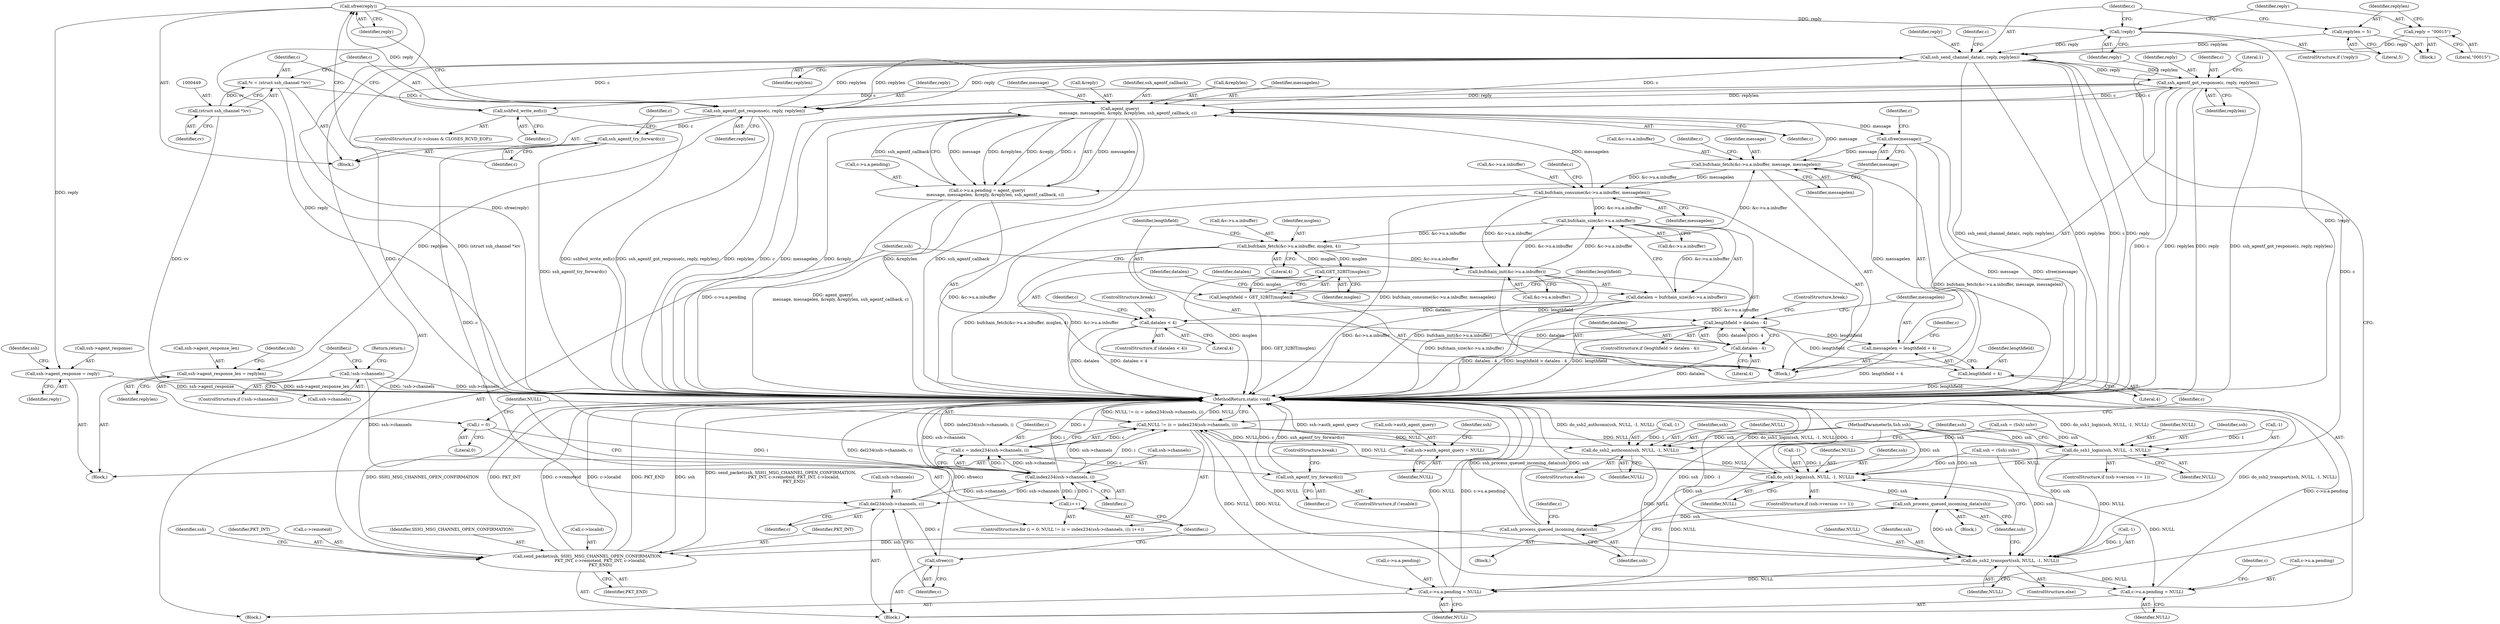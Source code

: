 digraph "0_tartarus_4ff22863d895cb7ebfced4cf923a012a614adaa8@API" {
"1000455" [label="(Call,sfree(reply))"];
"1000451" [label="(Call,ssh_agentf_got_response(c, reply, replylen))"];
"1000446" [label="(Call,*c = (struct ssh_channel *)cv)"];
"1000448" [label="(Call,(struct ssh_channel *)cv)"];
"1000290" [label="(Call,ssh_send_channel_data(c, reply, replylen))"];
"1000181" [label="(Call,ssh_agentf_try_forward(c))"];
"1000150" [label="(Call,c = index234(ssh->channels, i))"];
"1000152" [label="(Call,index234(ssh->channels, i))"];
"1000139" [label="(Call,!ssh->channels)"];
"1000489" [label="(Call,del234(ssh->channels, c))"];
"1000457" [label="(Call,ssh_agentf_try_forward(c))"];
"1000157" [label="(Call,i++)"];
"1000145" [label="(Call,i = 0)"];
"1000284" [label="(Call,reply = \"\0\0\0\1\5\")"];
"1000281" [label="(Call,!reply)"];
"1000455" [label="(Call,sfree(reply))"];
"1000287" [label="(Call,replylen = 5)"];
"1000432" [label="(Call,ssh_agentf_got_response(c, reply, replylen))"];
"1000412" [label="(Call,agent_query(\n            message, messagelen, &reply, &replylen, ssh_agentf_callback, c))"];
"1000383" [label="(Call,bufchain_fetch(&c->u.a.inbuffer, message, messagelen))"];
"1000356" [label="(Call,bufchain_fetch(&c->u.a.inbuffer, msglen, 4))"];
"1000342" [label="(Call,bufchain_size(&c->u.a.inbuffer))"];
"1000468" [label="(Call,bufchain_init(&c->u.a.inbuffer))"];
"1000394" [label="(Call,bufchain_consume(&c->u.a.inbuffer, messagelen))"];
"1000369" [label="(Call,GET_32BIT(msglen))"];
"1000421" [label="(Call,sfree(message))"];
"1000378" [label="(Call,messagelen = lengthfield + 4)"];
"1000372" [label="(Call,lengthfield > datalen - 4)"];
"1000367" [label="(Call,lengthfield = GET_32BIT(msglen))"];
"1000374" [label="(Call,datalen - 4)"];
"1000352" [label="(Call,datalen < 4)"];
"1000340" [label="(Call,datalen = bufchain_size(&c->u.a.inbuffer))"];
"1000206" [label="(Call,ssh->agent_response = reply)"];
"1000404" [label="(Call,c->u.a.pending = agent_query(\n            message, messagelen, &reply, &replylen, ssh_agentf_callback, c))"];
"1000380" [label="(Call,lengthfield + 4)"];
"1000442" [label="(Call,sshfwd_write_eof(c))"];
"1000211" [label="(Call,ssh->agent_response_len = replylen)"];
"1000148" [label="(Call,NULL != (c = index234(ssh->channels, i)))"];
"1000201" [label="(Call,ssh->auth_agent_query = NULL)"];
"1000222" [label="(Call,do_ssh1_login(ssh, NULL, -1, NULL))"];
"1000253" [label="(Call,do_ssh1_login(ssh, NULL, -1, NULL))"];
"1000266" [label="(Call,ssh_process_queued_incoming_data(ssh))"];
"1000268" [label="(Call,ssh_process_queued_incoming_data(ssh))"];
"1000477" [label="(Call,send_packet(ssh, SSH1_MSG_CHANNEL_OPEN_CONFIRMATION,\n                    PKT_INT, c->remoteid, PKT_INT, c->localid,\n                    PKT_END))"];
"1000271" [label="(Call,c->u.a.pending = NULL)"];
"1000459" [label="(Call,c->u.a.pending = NULL)"];
"1000260" [label="(Call,do_ssh2_transport(ssh, NULL, -1, NULL))"];
"1000229" [label="(Call,do_ssh2_authconn(ssh, NULL, -1, NULL))"];
"1000494" [label="(Call,sfree(c))"];
"1000281" [label="(Call,!reply)"];
"1000458" [label="(Identifier,c)"];
"1000222" [label="(Call,do_ssh1_login(ssh, NULL, -1, NULL))"];
"1000473" [label="(Identifier,c)"];
"1000421" [label="(Call,sfree(message))"];
"1000393" [label="(Identifier,messagelen)"];
"1000354" [label="(Literal,4)"];
"1000373" [label="(Identifier,lengthfield)"];
"1000183" [label="(ControlStructure,break;)"];
"1000381" [label="(Identifier,lengthfield)"];
"1000266" [label="(Call,ssh_process_queued_incoming_data(ssh))"];
"1000371" [label="(ControlStructure,if (lengthfield > datalen - 4))"];
"1000262" [label="(Identifier,NULL)"];
"1000205" [label="(Identifier,NULL)"];
"1000454" [label="(Identifier,replylen)"];
"1000219" [label="(Identifier,ssh)"];
"1000291" [label="(Identifier,c)"];
"1000443" [label="(Identifier,c)"];
"1000285" [label="(Identifier,reply)"];
"1000194" [label="(Block,)"];
"1000369" [label="(Call,GET_32BIT(msglen))"];
"1000235" [label="(Block,)"];
"1000481" [label="(Call,c->remoteid)"];
"1000446" [label="(Call,*c = (struct ssh_channel *)cv)"];
"1000231" [label="(Identifier,NULL)"];
"1000208" [label="(Identifier,ssh)"];
"1000341" [label="(Identifier,datalen)"];
"1000432" [label="(Call,ssh_agentf_got_response(c, reply, replylen))"];
"1000270" [label="(Block,)"];
"1000202" [label="(Call,ssh->auth_agent_query)"];
"1000140" [label="(Call,ssh->channels)"];
"1000227" [label="(Identifier,NULL)"];
"1000287" [label="(Call,replylen = 5)"];
"1000290" [label="(Call,ssh_send_channel_data(c, reply, replylen))"];
"1000271" [label="(Call,c->u.a.pending = NULL)"];
"1000211" [label="(Call,ssh->agent_response_len = replylen)"];
"1000435" [label="(Identifier,replylen)"];
"1000256" [label="(Call,-1)"];
"1000143" [label="(Return,return;)"];
"1000413" [label="(Identifier,message)"];
"1000230" [label="(Identifier,ssh)"];
"1000232" [label="(Call,-1)"];
"1000280" [label="(ControlStructure,if (!reply))"];
"1000352" [label="(Call,datalen < 4)"];
"1000356" [label="(Call,bufchain_fetch(&c->u.a.inbuffer, msglen, 4))"];
"1000355" [label="(ControlStructure,break;)"];
"1000293" [label="(Identifier,replylen)"];
"1000374" [label="(Call,datalen - 4)"];
"1000372" [label="(Call,lengthfield > datalen - 4)"];
"1000368" [label="(Identifier,lengthfield)"];
"1000258" [label="(Identifier,NULL)"];
"1000375" [label="(Identifier,datalen)"];
"1000488" [label="(Identifier,PKT_END)"];
"1000448" [label="(Call,(struct ssh_channel *)cv)"];
"1000292" [label="(Identifier,reply)"];
"1000412" [label="(Call,agent_query(\n            message, messagelen, &reply, &replylen, ssh_agentf_callback, c))"];
"1000457" [label="(Call,ssh_agentf_try_forward(c))"];
"1000282" [label="(Identifier,reply)"];
"1000269" [label="(Identifier,ssh)"];
"1000263" [label="(Call,-1)"];
"1000415" [label="(Call,&reply)"];
"1000151" [label="(Identifier,c)"];
"1000377" [label="(ControlStructure,break;)"];
"1000388" [label="(Identifier,c)"];
"1000255" [label="(Identifier,NULL)"];
"1000479" [label="(Identifier,SSH1_MSG_CHANNEL_OPEN_CONFIRMATION)"];
"1000404" [label="(Call,c->u.a.pending = agent_query(\n            message, messagelen, &reply, &replylen, ssh_agentf_callback, c))"];
"1000459" [label="(Call,c->u.a.pending = NULL)"];
"1000286" [label="(Literal,\"\0\0\0\1\5\")"];
"1000419" [label="(Identifier,ssh_agentf_callback)"];
"1000382" [label="(Literal,4)"];
"1000450" [label="(Identifier,cv)"];
"1000343" [label="(Call,&c->u.a.inbuffer)"];
"1000380" [label="(Call,lengthfield + 4)"];
"1000289" [label="(Literal,5)"];
"1000493" [label="(Identifier,c)"];
"1000384" [label="(Call,&c->u.a.inbuffer)"];
"1000181" [label="(Call,ssh_agentf_try_forward(c))"];
"1000223" [label="(Identifier,ssh)"];
"1000370" [label="(Identifier,msglen)"];
"1000162" [label="(Identifier,c)"];
"1000215" [label="(Identifier,replylen)"];
"1000164" [label="(Block,)"];
"1000395" [label="(Call,&c->u.a.inbuffer)"];
"1000361" [label="(Identifier,c)"];
"1000267" [label="(Identifier,ssh)"];
"1000366" [label="(Literal,4)"];
"1000455" [label="(Call,sfree(reply))"];
"1000417" [label="(Call,&replylen)"];
"1000394" [label="(Call,bufchain_consume(&c->u.a.inbuffer, messagelen))"];
"1000342" [label="(Call,bufchain_size(&c->u.a.inbuffer))"];
"1000453" [label="(Identifier,reply)"];
"1000288" [label="(Identifier,replylen)"];
"1000147" [label="(Literal,0)"];
"1000284" [label="(Call,reply = \"\0\0\0\1\5\")"];
"1000216" [label="(ControlStructure,if (ssh->version == 1))"];
"1000149" [label="(Identifier,NULL)"];
"1000399" [label="(Identifier,c)"];
"1000463" [label="(Identifier,c)"];
"1000238" [label="(Identifier,ssh)"];
"1000452" [label="(Identifier,c)"];
"1000444" [label="(Block,)"];
"1000468" [label="(Call,bufchain_init(&c->u.a.inbuffer))"];
"1000254" [label="(Identifier,ssh)"];
"1000158" [label="(Identifier,i)"];
"1000495" [label="(Identifier,c)"];
"1000144" [label="(ControlStructure,for (i = 0; NULL != (c = index234(ssh->channels, i)); i++))"];
"1000353" [label="(Identifier,datalen)"];
"1000178" [label="(ControlStructure,if (!enable))"];
"1000138" [label="(ControlStructure,if (!ssh->channels))"];
"1000272" [label="(Call,c->u.a.pending)"];
"1000340" [label="(Call,datalen = bufchain_size(&c->u.a.inbuffer))"];
"1000379" [label="(Identifier,messagelen)"];
"1000261" [label="(Identifier,ssh)"];
"1000478" [label="(Identifier,ssh)"];
"1000451" [label="(Call,ssh_agentf_got_response(c, reply, replylen))"];
"1000496" [label="(MethodReturn,static void)"];
"1000485" [label="(Call,c->localid)"];
"1000206" [label="(Call,ssh->agent_response = reply)"];
"1000447" [label="(Identifier,c)"];
"1000115" [label="(MethodParameterIn,Ssh ssh)"];
"1000408" [label="(Identifier,c)"];
"1000484" [label="(Identifier,PKT_INT)"];
"1000283" [label="(Block,)"];
"1000210" [label="(Identifier,reply)"];
"1000469" [label="(Call,&c->u.a.inbuffer)"];
"1000460" [label="(Call,c->u.a.pending)"];
"1000150" [label="(Call,c = index234(ssh->channels, i))"];
"1000139" [label="(Call,!ssh->channels)"];
"1000253" [label="(Call,do_ssh1_login(ssh, NULL, -1, NULL))"];
"1000365" [label="(Identifier,msglen)"];
"1000201" [label="(Call,ssh->auth_agent_query = NULL)"];
"1000268" [label="(Call,ssh_process_queued_incoming_data(ssh))"];
"1000145" [label="(Call,i = 0)"];
"1000307" [label="(Identifier,c)"];
"1000357" [label="(Call,&c->u.a.inbuffer)"];
"1000265" [label="(Identifier,NULL)"];
"1000433" [label="(Identifier,c)"];
"1000153" [label="(Call,ssh->channels)"];
"1000383" [label="(Call,bufchain_fetch(&c->u.a.inbuffer, message, messagelen))"];
"1000442" [label="(Call,sshfwd_write_eof(c))"];
"1000157" [label="(Call,i++)"];
"1000491" [label="(Identifier,ssh)"];
"1000234" [label="(Identifier,NULL)"];
"1000467" [label="(Identifier,NULL)"];
"1000414" [label="(Identifier,messagelen)"];
"1000489" [label="(Call,del234(ssh->channels, c))"];
"1000260" [label="(Call,do_ssh2_transport(ssh, NULL, -1, NULL))"];
"1000212" [label="(Call,ssh->agent_response_len)"];
"1000148" [label="(Call,NULL != (c = index234(ssh->channels, i)))"];
"1000490" [label="(Call,ssh->channels)"];
"1000422" [label="(Identifier,message)"];
"1000159" [label="(Block,)"];
"1000378" [label="(Call,messagelen = lengthfield + 4)"];
"1000367" [label="(Call,lengthfield = GET_32BIT(msglen))"];
"1000427" [label="(Identifier,c)"];
"1000207" [label="(Call,ssh->agent_response)"];
"1000480" [label="(Identifier,PKT_INT)"];
"1000403" [label="(Identifier,messagelen)"];
"1000420" [label="(Identifier,c)"];
"1000456" [label="(Identifier,reply)"];
"1000229" [label="(Call,do_ssh2_authconn(ssh, NULL, -1, NULL))"];
"1000237" [label="(Call,ssh = (Ssh) sshv)"];
"1000228" [label="(ControlStructure,else)"];
"1000152" [label="(Call,index234(ssh->channels, i))"];
"1000196" [label="(Call,ssh = (Ssh) sshv)"];
"1000477" [label="(Call,send_packet(ssh, SSH1_MSG_CHANNEL_OPEN_CONFIRMATION,\n                    PKT_INT, c->remoteid, PKT_INT, c->localid,\n                    PKT_END))"];
"1000225" [label="(Call,-1)"];
"1000405" [label="(Call,c->u.a.pending)"];
"1000275" [label="(Identifier,c)"];
"1000247" [label="(ControlStructure,if (ssh->version == 1))"];
"1000259" [label="(ControlStructure,else)"];
"1000182" [label="(Identifier,c)"];
"1000156" [label="(Identifier,i)"];
"1000224" [label="(Identifier,NULL)"];
"1000392" [label="(Identifier,message)"];
"1000279" [label="(Identifier,NULL)"];
"1000436" [label="(ControlStructure,if (c->closes & CLOSES_RCVD_EOF))"];
"1000494" [label="(Call,sfree(c))"];
"1000339" [label="(Block,)"];
"1000338" [label="(Literal,1)"];
"1000146" [label="(Identifier,i)"];
"1000434" [label="(Identifier,reply)"];
"1000213" [label="(Identifier,ssh)"];
"1000376" [label="(Literal,4)"];
"1000351" [label="(ControlStructure,if (datalen < 4))"];
"1000455" -> "1000444"  [label="AST: "];
"1000455" -> "1000456"  [label="CFG: "];
"1000456" -> "1000455"  [label="AST: "];
"1000458" -> "1000455"  [label="CFG: "];
"1000455" -> "1000496"  [label="DDG: sfree(reply)"];
"1000455" -> "1000496"  [label="DDG: reply"];
"1000455" -> "1000206"  [label="DDG: reply"];
"1000455" -> "1000281"  [label="DDG: reply"];
"1000451" -> "1000455"  [label="DDG: reply"];
"1000451" -> "1000444"  [label="AST: "];
"1000451" -> "1000454"  [label="CFG: "];
"1000452" -> "1000451"  [label="AST: "];
"1000453" -> "1000451"  [label="AST: "];
"1000454" -> "1000451"  [label="AST: "];
"1000456" -> "1000451"  [label="CFG: "];
"1000451" -> "1000496"  [label="DDG: ssh_agentf_got_response(c, reply, replylen)"];
"1000451" -> "1000496"  [label="DDG: replylen"];
"1000451" -> "1000211"  [label="DDG: replylen"];
"1000451" -> "1000290"  [label="DDG: replylen"];
"1000446" -> "1000451"  [label="DDG: c"];
"1000290" -> "1000451"  [label="DDG: reply"];
"1000290" -> "1000451"  [label="DDG: replylen"];
"1000432" -> "1000451"  [label="DDG: reply"];
"1000432" -> "1000451"  [label="DDG: replylen"];
"1000451" -> "1000457"  [label="DDG: c"];
"1000446" -> "1000444"  [label="AST: "];
"1000446" -> "1000448"  [label="CFG: "];
"1000447" -> "1000446"  [label="AST: "];
"1000448" -> "1000446"  [label="AST: "];
"1000452" -> "1000446"  [label="CFG: "];
"1000446" -> "1000496"  [label="DDG: (struct ssh_channel *)cv"];
"1000448" -> "1000446"  [label="DDG: cv"];
"1000448" -> "1000450"  [label="CFG: "];
"1000449" -> "1000448"  [label="AST: "];
"1000450" -> "1000448"  [label="AST: "];
"1000448" -> "1000496"  [label="DDG: cv"];
"1000290" -> "1000270"  [label="AST: "];
"1000290" -> "1000293"  [label="CFG: "];
"1000291" -> "1000290"  [label="AST: "];
"1000292" -> "1000290"  [label="AST: "];
"1000293" -> "1000290"  [label="AST: "];
"1000307" -> "1000290"  [label="CFG: "];
"1000290" -> "1000496"  [label="DDG: c"];
"1000290" -> "1000496"  [label="DDG: reply"];
"1000290" -> "1000496"  [label="DDG: ssh_send_channel_data(c, reply, replylen)"];
"1000290" -> "1000496"  [label="DDG: replylen"];
"1000181" -> "1000290"  [label="DDG: c"];
"1000150" -> "1000290"  [label="DDG: c"];
"1000284" -> "1000290"  [label="DDG: reply"];
"1000281" -> "1000290"  [label="DDG: reply"];
"1000287" -> "1000290"  [label="DDG: replylen"];
"1000290" -> "1000412"  [label="DDG: c"];
"1000290" -> "1000432"  [label="DDG: reply"];
"1000290" -> "1000432"  [label="DDG: replylen"];
"1000290" -> "1000442"  [label="DDG: c"];
"1000181" -> "1000178"  [label="AST: "];
"1000181" -> "1000182"  [label="CFG: "];
"1000182" -> "1000181"  [label="AST: "];
"1000183" -> "1000181"  [label="CFG: "];
"1000181" -> "1000496"  [label="DDG: c"];
"1000181" -> "1000496"  [label="DDG: ssh_agentf_try_forward(c)"];
"1000150" -> "1000181"  [label="DDG: c"];
"1000150" -> "1000148"  [label="AST: "];
"1000150" -> "1000152"  [label="CFG: "];
"1000151" -> "1000150"  [label="AST: "];
"1000152" -> "1000150"  [label="AST: "];
"1000148" -> "1000150"  [label="CFG: "];
"1000150" -> "1000496"  [label="DDG: c"];
"1000150" -> "1000496"  [label="DDG: index234(ssh->channels, i)"];
"1000150" -> "1000148"  [label="DDG: c"];
"1000152" -> "1000150"  [label="DDG: ssh->channels"];
"1000152" -> "1000150"  [label="DDG: i"];
"1000152" -> "1000156"  [label="CFG: "];
"1000153" -> "1000152"  [label="AST: "];
"1000156" -> "1000152"  [label="AST: "];
"1000152" -> "1000496"  [label="DDG: ssh->channels"];
"1000152" -> "1000496"  [label="DDG: i"];
"1000152" -> "1000148"  [label="DDG: ssh->channels"];
"1000152" -> "1000148"  [label="DDG: i"];
"1000139" -> "1000152"  [label="DDG: ssh->channels"];
"1000489" -> "1000152"  [label="DDG: ssh->channels"];
"1000157" -> "1000152"  [label="DDG: i"];
"1000145" -> "1000152"  [label="DDG: i"];
"1000152" -> "1000157"  [label="DDG: i"];
"1000152" -> "1000489"  [label="DDG: ssh->channels"];
"1000139" -> "1000138"  [label="AST: "];
"1000139" -> "1000140"  [label="CFG: "];
"1000140" -> "1000139"  [label="AST: "];
"1000143" -> "1000139"  [label="CFG: "];
"1000146" -> "1000139"  [label="CFG: "];
"1000139" -> "1000496"  [label="DDG: !ssh->channels"];
"1000139" -> "1000496"  [label="DDG: ssh->channels"];
"1000489" -> "1000159"  [label="AST: "];
"1000489" -> "1000493"  [label="CFG: "];
"1000490" -> "1000489"  [label="AST: "];
"1000493" -> "1000489"  [label="AST: "];
"1000495" -> "1000489"  [label="CFG: "];
"1000489" -> "1000496"  [label="DDG: del234(ssh->channels, c)"];
"1000457" -> "1000489"  [label="DDG: c"];
"1000489" -> "1000494"  [label="DDG: c"];
"1000457" -> "1000444"  [label="AST: "];
"1000457" -> "1000458"  [label="CFG: "];
"1000458" -> "1000457"  [label="AST: "];
"1000463" -> "1000457"  [label="CFG: "];
"1000457" -> "1000496"  [label="DDG: ssh_agentf_try_forward(c)"];
"1000157" -> "1000144"  [label="AST: "];
"1000157" -> "1000158"  [label="CFG: "];
"1000158" -> "1000157"  [label="AST: "];
"1000149" -> "1000157"  [label="CFG: "];
"1000145" -> "1000144"  [label="AST: "];
"1000145" -> "1000147"  [label="CFG: "];
"1000146" -> "1000145"  [label="AST: "];
"1000147" -> "1000145"  [label="AST: "];
"1000149" -> "1000145"  [label="CFG: "];
"1000284" -> "1000283"  [label="AST: "];
"1000284" -> "1000286"  [label="CFG: "];
"1000285" -> "1000284"  [label="AST: "];
"1000286" -> "1000284"  [label="AST: "];
"1000288" -> "1000284"  [label="CFG: "];
"1000281" -> "1000280"  [label="AST: "];
"1000281" -> "1000282"  [label="CFG: "];
"1000282" -> "1000281"  [label="AST: "];
"1000285" -> "1000281"  [label="CFG: "];
"1000291" -> "1000281"  [label="CFG: "];
"1000281" -> "1000496"  [label="DDG: !reply"];
"1000287" -> "1000283"  [label="AST: "];
"1000287" -> "1000289"  [label="CFG: "];
"1000288" -> "1000287"  [label="AST: "];
"1000289" -> "1000287"  [label="AST: "];
"1000291" -> "1000287"  [label="CFG: "];
"1000432" -> "1000339"  [label="AST: "];
"1000432" -> "1000435"  [label="CFG: "];
"1000433" -> "1000432"  [label="AST: "];
"1000434" -> "1000432"  [label="AST: "];
"1000435" -> "1000432"  [label="AST: "];
"1000338" -> "1000432"  [label="CFG: "];
"1000432" -> "1000496"  [label="DDG: reply"];
"1000432" -> "1000496"  [label="DDG: ssh_agentf_got_response(c, reply, replylen)"];
"1000432" -> "1000496"  [label="DDG: c"];
"1000432" -> "1000496"  [label="DDG: replylen"];
"1000432" -> "1000412"  [label="DDG: c"];
"1000412" -> "1000432"  [label="DDG: c"];
"1000432" -> "1000442"  [label="DDG: c"];
"1000412" -> "1000404"  [label="AST: "];
"1000412" -> "1000420"  [label="CFG: "];
"1000413" -> "1000412"  [label="AST: "];
"1000414" -> "1000412"  [label="AST: "];
"1000415" -> "1000412"  [label="AST: "];
"1000417" -> "1000412"  [label="AST: "];
"1000419" -> "1000412"  [label="AST: "];
"1000420" -> "1000412"  [label="AST: "];
"1000404" -> "1000412"  [label="CFG: "];
"1000412" -> "1000496"  [label="DDG: c"];
"1000412" -> "1000496"  [label="DDG: messagelen"];
"1000412" -> "1000496"  [label="DDG: &reply"];
"1000412" -> "1000496"  [label="DDG: &replylen"];
"1000412" -> "1000496"  [label="DDG: ssh_agentf_callback"];
"1000412" -> "1000404"  [label="DDG: messagelen"];
"1000412" -> "1000404"  [label="DDG: &reply"];
"1000412" -> "1000404"  [label="DDG: ssh_agentf_callback"];
"1000412" -> "1000404"  [label="DDG: message"];
"1000412" -> "1000404"  [label="DDG: &replylen"];
"1000412" -> "1000404"  [label="DDG: c"];
"1000383" -> "1000412"  [label="DDG: message"];
"1000394" -> "1000412"  [label="DDG: messagelen"];
"1000412" -> "1000421"  [label="DDG: message"];
"1000383" -> "1000339"  [label="AST: "];
"1000383" -> "1000393"  [label="CFG: "];
"1000384" -> "1000383"  [label="AST: "];
"1000392" -> "1000383"  [label="AST: "];
"1000393" -> "1000383"  [label="AST: "];
"1000399" -> "1000383"  [label="CFG: "];
"1000383" -> "1000496"  [label="DDG: bufchain_fetch(&c->u.a.inbuffer, message, messagelen)"];
"1000356" -> "1000383"  [label="DDG: &c->u.a.inbuffer"];
"1000421" -> "1000383"  [label="DDG: message"];
"1000378" -> "1000383"  [label="DDG: messagelen"];
"1000383" -> "1000394"  [label="DDG: &c->u.a.inbuffer"];
"1000383" -> "1000394"  [label="DDG: messagelen"];
"1000356" -> "1000339"  [label="AST: "];
"1000356" -> "1000366"  [label="CFG: "];
"1000357" -> "1000356"  [label="AST: "];
"1000365" -> "1000356"  [label="AST: "];
"1000366" -> "1000356"  [label="AST: "];
"1000368" -> "1000356"  [label="CFG: "];
"1000356" -> "1000496"  [label="DDG: bufchain_fetch(&c->u.a.inbuffer, msglen, 4)"];
"1000356" -> "1000496"  [label="DDG: &c->u.a.inbuffer"];
"1000342" -> "1000356"  [label="DDG: &c->u.a.inbuffer"];
"1000369" -> "1000356"  [label="DDG: msglen"];
"1000356" -> "1000369"  [label="DDG: msglen"];
"1000356" -> "1000468"  [label="DDG: &c->u.a.inbuffer"];
"1000342" -> "1000340"  [label="AST: "];
"1000342" -> "1000343"  [label="CFG: "];
"1000343" -> "1000342"  [label="AST: "];
"1000340" -> "1000342"  [label="CFG: "];
"1000342" -> "1000496"  [label="DDG: &c->u.a.inbuffer"];
"1000342" -> "1000340"  [label="DDG: &c->u.a.inbuffer"];
"1000468" -> "1000342"  [label="DDG: &c->u.a.inbuffer"];
"1000394" -> "1000342"  [label="DDG: &c->u.a.inbuffer"];
"1000342" -> "1000468"  [label="DDG: &c->u.a.inbuffer"];
"1000468" -> "1000159"  [label="AST: "];
"1000468" -> "1000469"  [label="CFG: "];
"1000469" -> "1000468"  [label="AST: "];
"1000478" -> "1000468"  [label="CFG: "];
"1000468" -> "1000496"  [label="DDG: bufchain_init(&c->u.a.inbuffer)"];
"1000468" -> "1000496"  [label="DDG: &c->u.a.inbuffer"];
"1000394" -> "1000468"  [label="DDG: &c->u.a.inbuffer"];
"1000394" -> "1000339"  [label="AST: "];
"1000394" -> "1000403"  [label="CFG: "];
"1000395" -> "1000394"  [label="AST: "];
"1000403" -> "1000394"  [label="AST: "];
"1000408" -> "1000394"  [label="CFG: "];
"1000394" -> "1000496"  [label="DDG: bufchain_consume(&c->u.a.inbuffer, messagelen)"];
"1000394" -> "1000496"  [label="DDG: &c->u.a.inbuffer"];
"1000369" -> "1000367"  [label="AST: "];
"1000369" -> "1000370"  [label="CFG: "];
"1000370" -> "1000369"  [label="AST: "];
"1000367" -> "1000369"  [label="CFG: "];
"1000369" -> "1000496"  [label="DDG: msglen"];
"1000369" -> "1000367"  [label="DDG: msglen"];
"1000421" -> "1000339"  [label="AST: "];
"1000421" -> "1000422"  [label="CFG: "];
"1000422" -> "1000421"  [label="AST: "];
"1000427" -> "1000421"  [label="CFG: "];
"1000421" -> "1000496"  [label="DDG: message"];
"1000421" -> "1000496"  [label="DDG: sfree(message)"];
"1000378" -> "1000339"  [label="AST: "];
"1000378" -> "1000380"  [label="CFG: "];
"1000379" -> "1000378"  [label="AST: "];
"1000380" -> "1000378"  [label="AST: "];
"1000388" -> "1000378"  [label="CFG: "];
"1000378" -> "1000496"  [label="DDG: lengthfield + 4"];
"1000372" -> "1000378"  [label="DDG: lengthfield"];
"1000372" -> "1000371"  [label="AST: "];
"1000372" -> "1000374"  [label="CFG: "];
"1000373" -> "1000372"  [label="AST: "];
"1000374" -> "1000372"  [label="AST: "];
"1000377" -> "1000372"  [label="CFG: "];
"1000379" -> "1000372"  [label="CFG: "];
"1000372" -> "1000496"  [label="DDG: lengthfield"];
"1000372" -> "1000496"  [label="DDG: lengthfield > datalen - 4"];
"1000372" -> "1000496"  [label="DDG: datalen - 4"];
"1000367" -> "1000372"  [label="DDG: lengthfield"];
"1000374" -> "1000372"  [label="DDG: datalen"];
"1000374" -> "1000372"  [label="DDG: 4"];
"1000372" -> "1000380"  [label="DDG: lengthfield"];
"1000367" -> "1000339"  [label="AST: "];
"1000368" -> "1000367"  [label="AST: "];
"1000373" -> "1000367"  [label="CFG: "];
"1000367" -> "1000496"  [label="DDG: GET_32BIT(msglen)"];
"1000374" -> "1000376"  [label="CFG: "];
"1000375" -> "1000374"  [label="AST: "];
"1000376" -> "1000374"  [label="AST: "];
"1000374" -> "1000496"  [label="DDG: datalen"];
"1000352" -> "1000374"  [label="DDG: datalen"];
"1000352" -> "1000351"  [label="AST: "];
"1000352" -> "1000354"  [label="CFG: "];
"1000353" -> "1000352"  [label="AST: "];
"1000354" -> "1000352"  [label="AST: "];
"1000355" -> "1000352"  [label="CFG: "];
"1000361" -> "1000352"  [label="CFG: "];
"1000352" -> "1000496"  [label="DDG: datalen"];
"1000352" -> "1000496"  [label="DDG: datalen < 4"];
"1000340" -> "1000352"  [label="DDG: datalen"];
"1000340" -> "1000339"  [label="AST: "];
"1000341" -> "1000340"  [label="AST: "];
"1000353" -> "1000340"  [label="CFG: "];
"1000340" -> "1000496"  [label="DDG: bufchain_size(&c->u.a.inbuffer)"];
"1000206" -> "1000194"  [label="AST: "];
"1000206" -> "1000210"  [label="CFG: "];
"1000207" -> "1000206"  [label="AST: "];
"1000210" -> "1000206"  [label="AST: "];
"1000213" -> "1000206"  [label="CFG: "];
"1000206" -> "1000496"  [label="DDG: ssh->agent_response"];
"1000404" -> "1000339"  [label="AST: "];
"1000405" -> "1000404"  [label="AST: "];
"1000422" -> "1000404"  [label="CFG: "];
"1000404" -> "1000496"  [label="DDG: c->u.a.pending"];
"1000404" -> "1000496"  [label="DDG: agent_query(\n            message, messagelen, &reply, &replylen, ssh_agentf_callback, c)"];
"1000380" -> "1000382"  [label="CFG: "];
"1000381" -> "1000380"  [label="AST: "];
"1000382" -> "1000380"  [label="AST: "];
"1000380" -> "1000496"  [label="DDG: lengthfield"];
"1000442" -> "1000436"  [label="AST: "];
"1000442" -> "1000443"  [label="CFG: "];
"1000443" -> "1000442"  [label="AST: "];
"1000447" -> "1000442"  [label="CFG: "];
"1000442" -> "1000496"  [label="DDG: sshfwd_write_eof(c)"];
"1000211" -> "1000194"  [label="AST: "];
"1000211" -> "1000215"  [label="CFG: "];
"1000212" -> "1000211"  [label="AST: "];
"1000215" -> "1000211"  [label="AST: "];
"1000219" -> "1000211"  [label="CFG: "];
"1000211" -> "1000496"  [label="DDG: ssh->agent_response_len"];
"1000148" -> "1000144"  [label="AST: "];
"1000149" -> "1000148"  [label="AST: "];
"1000162" -> "1000148"  [label="CFG: "];
"1000496" -> "1000148"  [label="CFG: "];
"1000148" -> "1000496"  [label="DDG: NULL != (c = index234(ssh->channels, i))"];
"1000148" -> "1000496"  [label="DDG: NULL"];
"1000253" -> "1000148"  [label="DDG: NULL"];
"1000260" -> "1000148"  [label="DDG: NULL"];
"1000148" -> "1000201"  [label="DDG: NULL"];
"1000148" -> "1000222"  [label="DDG: NULL"];
"1000148" -> "1000229"  [label="DDG: NULL"];
"1000148" -> "1000271"  [label="DDG: NULL"];
"1000148" -> "1000459"  [label="DDG: NULL"];
"1000201" -> "1000194"  [label="AST: "];
"1000201" -> "1000205"  [label="CFG: "];
"1000202" -> "1000201"  [label="AST: "];
"1000205" -> "1000201"  [label="AST: "];
"1000208" -> "1000201"  [label="CFG: "];
"1000201" -> "1000496"  [label="DDG: ssh->auth_agent_query"];
"1000222" -> "1000216"  [label="AST: "];
"1000222" -> "1000227"  [label="CFG: "];
"1000223" -> "1000222"  [label="AST: "];
"1000224" -> "1000222"  [label="AST: "];
"1000225" -> "1000222"  [label="AST: "];
"1000227" -> "1000222"  [label="AST: "];
"1000238" -> "1000222"  [label="CFG: "];
"1000222" -> "1000496"  [label="DDG: do_ssh1_login(ssh, NULL, -1, NULL)"];
"1000196" -> "1000222"  [label="DDG: ssh"];
"1000115" -> "1000222"  [label="DDG: ssh"];
"1000225" -> "1000222"  [label="DDG: 1"];
"1000222" -> "1000253"  [label="DDG: NULL"];
"1000222" -> "1000260"  [label="DDG: NULL"];
"1000253" -> "1000247"  [label="AST: "];
"1000253" -> "1000258"  [label="CFG: "];
"1000254" -> "1000253"  [label="AST: "];
"1000255" -> "1000253"  [label="AST: "];
"1000256" -> "1000253"  [label="AST: "];
"1000258" -> "1000253"  [label="AST: "];
"1000267" -> "1000253"  [label="CFG: "];
"1000253" -> "1000496"  [label="DDG: do_ssh1_login(ssh, NULL, -1, NULL)"];
"1000253" -> "1000496"  [label="DDG: -1"];
"1000237" -> "1000253"  [label="DDG: ssh"];
"1000115" -> "1000253"  [label="DDG: ssh"];
"1000229" -> "1000253"  [label="DDG: NULL"];
"1000256" -> "1000253"  [label="DDG: 1"];
"1000253" -> "1000266"  [label="DDG: ssh"];
"1000253" -> "1000271"  [label="DDG: NULL"];
"1000253" -> "1000459"  [label="DDG: NULL"];
"1000266" -> "1000235"  [label="AST: "];
"1000266" -> "1000267"  [label="CFG: "];
"1000267" -> "1000266"  [label="AST: "];
"1000269" -> "1000266"  [label="CFG: "];
"1000260" -> "1000266"  [label="DDG: ssh"];
"1000115" -> "1000266"  [label="DDG: ssh"];
"1000266" -> "1000268"  [label="DDG: ssh"];
"1000268" -> "1000164"  [label="AST: "];
"1000268" -> "1000269"  [label="CFG: "];
"1000269" -> "1000268"  [label="AST: "];
"1000275" -> "1000268"  [label="CFG: "];
"1000268" -> "1000496"  [label="DDG: ssh"];
"1000268" -> "1000496"  [label="DDG: ssh_process_queued_incoming_data(ssh)"];
"1000115" -> "1000268"  [label="DDG: ssh"];
"1000268" -> "1000477"  [label="DDG: ssh"];
"1000477" -> "1000159"  [label="AST: "];
"1000477" -> "1000488"  [label="CFG: "];
"1000478" -> "1000477"  [label="AST: "];
"1000479" -> "1000477"  [label="AST: "];
"1000480" -> "1000477"  [label="AST: "];
"1000481" -> "1000477"  [label="AST: "];
"1000484" -> "1000477"  [label="AST: "];
"1000485" -> "1000477"  [label="AST: "];
"1000488" -> "1000477"  [label="AST: "];
"1000491" -> "1000477"  [label="CFG: "];
"1000477" -> "1000496"  [label="DDG: PKT_END"];
"1000477" -> "1000496"  [label="DDG: SSH1_MSG_CHANNEL_OPEN_CONFIRMATION"];
"1000477" -> "1000496"  [label="DDG: send_packet(ssh, SSH1_MSG_CHANNEL_OPEN_CONFIRMATION,\n                    PKT_INT, c->remoteid, PKT_INT, c->localid,\n                    PKT_END)"];
"1000477" -> "1000496"  [label="DDG: PKT_INT"];
"1000477" -> "1000496"  [label="DDG: c->remoteid"];
"1000477" -> "1000496"  [label="DDG: ssh"];
"1000477" -> "1000496"  [label="DDG: c->localid"];
"1000115" -> "1000477"  [label="DDG: ssh"];
"1000271" -> "1000270"  [label="AST: "];
"1000271" -> "1000279"  [label="CFG: "];
"1000272" -> "1000271"  [label="AST: "];
"1000279" -> "1000271"  [label="AST: "];
"1000282" -> "1000271"  [label="CFG: "];
"1000271" -> "1000496"  [label="DDG: c->u.a.pending"];
"1000271" -> "1000496"  [label="DDG: NULL"];
"1000260" -> "1000271"  [label="DDG: NULL"];
"1000459" -> "1000159"  [label="AST: "];
"1000459" -> "1000467"  [label="CFG: "];
"1000460" -> "1000459"  [label="AST: "];
"1000467" -> "1000459"  [label="AST: "];
"1000473" -> "1000459"  [label="CFG: "];
"1000459" -> "1000496"  [label="DDG: c->u.a.pending"];
"1000260" -> "1000459"  [label="DDG: NULL"];
"1000260" -> "1000259"  [label="AST: "];
"1000260" -> "1000265"  [label="CFG: "];
"1000261" -> "1000260"  [label="AST: "];
"1000262" -> "1000260"  [label="AST: "];
"1000263" -> "1000260"  [label="AST: "];
"1000265" -> "1000260"  [label="AST: "];
"1000267" -> "1000260"  [label="CFG: "];
"1000260" -> "1000496"  [label="DDG: do_ssh2_transport(ssh, NULL, -1, NULL)"];
"1000260" -> "1000496"  [label="DDG: -1"];
"1000237" -> "1000260"  [label="DDG: ssh"];
"1000115" -> "1000260"  [label="DDG: ssh"];
"1000229" -> "1000260"  [label="DDG: NULL"];
"1000263" -> "1000260"  [label="DDG: 1"];
"1000229" -> "1000228"  [label="AST: "];
"1000229" -> "1000234"  [label="CFG: "];
"1000230" -> "1000229"  [label="AST: "];
"1000231" -> "1000229"  [label="AST: "];
"1000232" -> "1000229"  [label="AST: "];
"1000234" -> "1000229"  [label="AST: "];
"1000238" -> "1000229"  [label="CFG: "];
"1000229" -> "1000496"  [label="DDG: do_ssh2_authconn(ssh, NULL, -1, NULL)"];
"1000196" -> "1000229"  [label="DDG: ssh"];
"1000115" -> "1000229"  [label="DDG: ssh"];
"1000232" -> "1000229"  [label="DDG: 1"];
"1000494" -> "1000159"  [label="AST: "];
"1000494" -> "1000495"  [label="CFG: "];
"1000495" -> "1000494"  [label="AST: "];
"1000158" -> "1000494"  [label="CFG: "];
"1000494" -> "1000496"  [label="DDG: sfree(c)"];
}
